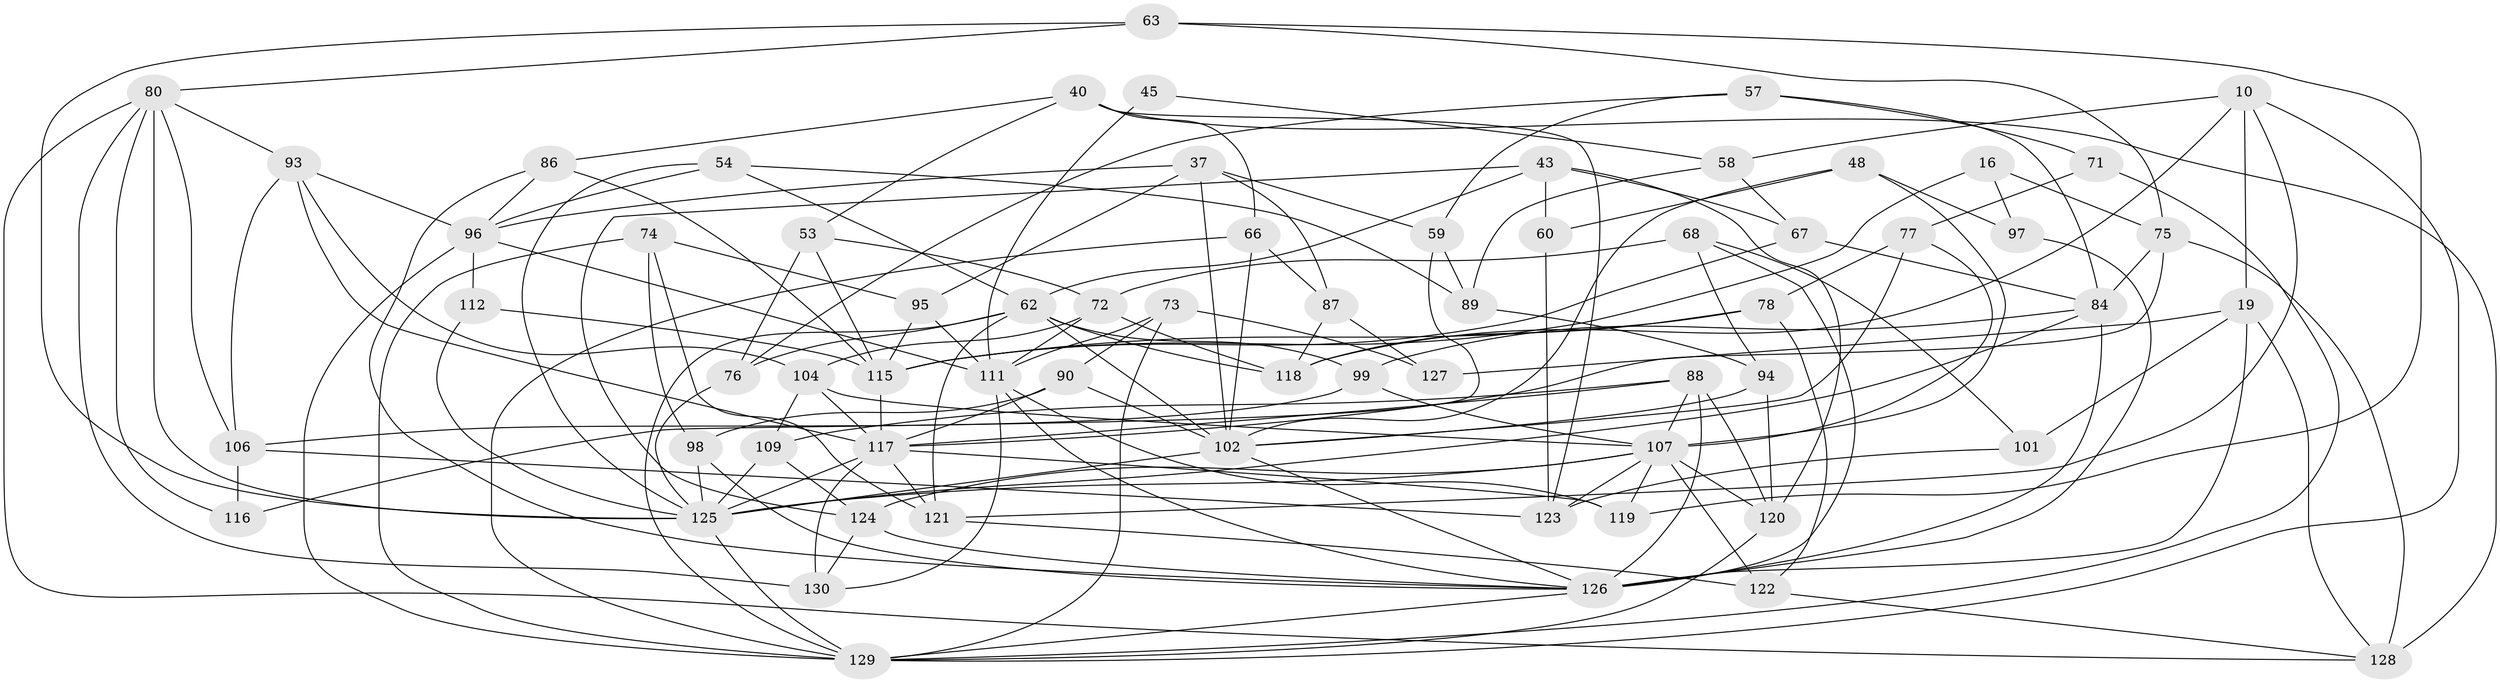 // original degree distribution, {4: 1.0}
// Generated by graph-tools (version 1.1) at 2025/58/03/09/25 04:58:35]
// undirected, 65 vertices, 163 edges
graph export_dot {
graph [start="1"]
  node [color=gray90,style=filled];
  10 [super="+7"];
  16 [super="+3"];
  19 [super="+1"];
  37 [super="+20"];
  40 [super="+25"];
  43 [super="+23"];
  45;
  48;
  53;
  54;
  57;
  58;
  59;
  60;
  62 [super="+34+44"];
  63;
  66;
  67;
  68;
  71;
  72 [super="+69"];
  73;
  74;
  75 [super="+35"];
  76;
  77 [super="+9"];
  78;
  80 [super="+47+52"];
  84 [super="+31+46"];
  86;
  87;
  88 [super="+5"];
  89;
  90;
  93 [super="+30"];
  94;
  95;
  96 [super="+65"];
  97;
  98;
  99;
  101;
  102 [super="+17+64"];
  104 [super="+33"];
  106 [super="+8"];
  107 [super="+36+105"];
  109 [super="+49"];
  111 [super="+15+55+82"];
  112 [super="+4"];
  115 [super="+113"];
  116;
  117 [super="+70+32"];
  118 [super="+51"];
  119;
  120 [super="+108"];
  121 [super="+83"];
  122;
  123 [super="+41"];
  124 [super="+92"];
  125 [super="+114+103"];
  126 [super="+42+91"];
  127;
  128 [super="+79"];
  129 [super="+56+39"];
  130 [super="+50"];
  10 -- 19;
  10 -- 58;
  10 -- 118 [weight=2];
  10 -- 121;
  10 -- 129;
  16 -- 97 [weight=2];
  16 -- 75 [weight=2];
  16 -- 115 [weight=2];
  19 -- 126;
  19 -- 127 [weight=2];
  19 -- 128;
  19 -- 101;
  37 -- 87;
  37 -- 95;
  37 -- 102 [weight=2];
  37 -- 96;
  37 -- 59;
  40 -- 86;
  40 -- 123;
  40 -- 66;
  40 -- 53;
  40 -- 128 [weight=2];
  43 -- 60 [weight=2];
  43 -- 124;
  43 -- 120;
  43 -- 67;
  43 -- 62;
  45 -- 58;
  45 -- 111 [weight=3];
  48 -- 60;
  48 -- 97;
  48 -- 102;
  48 -- 107;
  53 -- 76;
  53 -- 72;
  53 -- 115;
  54 -- 125;
  54 -- 96;
  54 -- 89;
  54 -- 62;
  57 -- 71;
  57 -- 84;
  57 -- 76;
  57 -- 59;
  58 -- 67;
  58 -- 89;
  59 -- 116;
  59 -- 89;
  60 -- 123;
  62 -- 121;
  62 -- 129;
  62 -- 76;
  62 -- 99;
  62 -- 102;
  62 -- 118;
  63 -- 75;
  63 -- 119;
  63 -- 80;
  63 -- 125;
  66 -- 129;
  66 -- 87;
  66 -- 102;
  67 -- 84;
  67 -- 115;
  68 -- 94;
  68 -- 101;
  68 -- 72;
  68 -- 126;
  71 -- 77 [weight=2];
  71 -- 129;
  72 -- 111 [weight=2];
  72 -- 118;
  72 -- 104;
  73 -- 90;
  73 -- 129;
  73 -- 127;
  73 -- 111;
  74 -- 98;
  74 -- 95;
  74 -- 121;
  74 -- 129;
  75 -- 128;
  75 -- 117;
  75 -- 84;
  76 -- 125;
  77 -- 78;
  77 -- 102 [weight=2];
  77 -- 107;
  78 -- 122;
  78 -- 118;
  78 -- 115;
  80 -- 93;
  80 -- 130;
  80 -- 116;
  80 -- 125 [weight=2];
  80 -- 106;
  80 -- 128;
  84 -- 126 [weight=3];
  84 -- 99;
  84 -- 125;
  86 -- 96;
  86 -- 126;
  86 -- 115;
  87 -- 127;
  87 -- 118;
  88 -- 120 [weight=2];
  88 -- 117;
  88 -- 109;
  88 -- 126;
  88 -- 107;
  89 -- 94;
  90 -- 98;
  90 -- 102;
  90 -- 117;
  93 -- 96 [weight=2];
  93 -- 106;
  93 -- 104;
  93 -- 117;
  94 -- 120;
  94 -- 102;
  95 -- 115;
  95 -- 111;
  96 -- 112;
  96 -- 111;
  96 -- 129;
  97 -- 126;
  98 -- 126;
  98 -- 125;
  99 -- 107;
  99 -- 106;
  101 -- 123 [weight=2];
  102 -- 125 [weight=3];
  102 -- 126 [weight=2];
  104 -- 109 [weight=2];
  104 -- 117;
  104 -- 107;
  106 -- 116 [weight=2];
  106 -- 123;
  107 -- 119;
  107 -- 124 [weight=2];
  107 -- 120;
  107 -- 122;
  107 -- 123;
  107 -- 125;
  109 -- 125 [weight=2];
  109 -- 124;
  111 -- 119;
  111 -- 130 [weight=2];
  111 -- 126;
  112 -- 115 [weight=4];
  112 -- 125;
  115 -- 117;
  117 -- 130 [weight=2];
  117 -- 125;
  117 -- 119;
  117 -- 121 [weight=2];
  120 -- 129;
  121 -- 122;
  122 -- 128;
  124 -- 130;
  124 -- 126;
  125 -- 129;
  126 -- 129;
}

